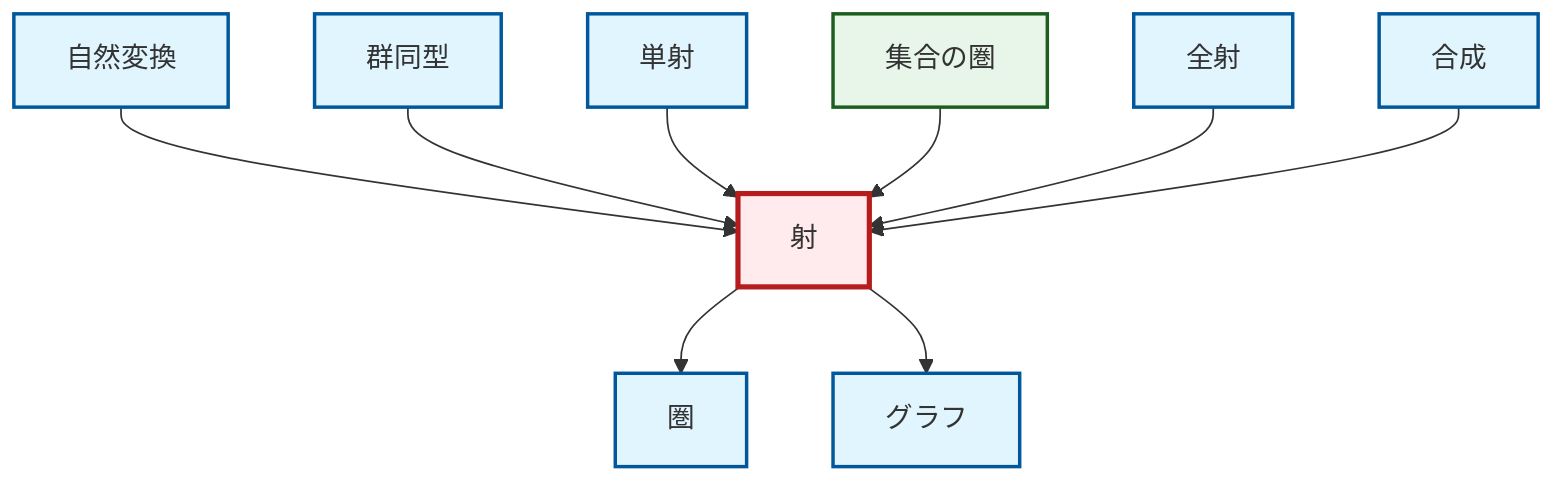 graph TD
    classDef definition fill:#e1f5fe,stroke:#01579b,stroke-width:2px
    classDef theorem fill:#f3e5f5,stroke:#4a148c,stroke-width:2px
    classDef axiom fill:#fff3e0,stroke:#e65100,stroke-width:2px
    classDef example fill:#e8f5e9,stroke:#1b5e20,stroke-width:2px
    classDef current fill:#ffebee,stroke:#b71c1c,stroke-width:3px
    def-isomorphism["群同型"]:::definition
    def-morphism["射"]:::definition
    def-epimorphism["全射"]:::definition
    ex-set-category["集合の圏"]:::example
    def-natural-transformation["自然変換"]:::definition
    def-graph["グラフ"]:::definition
    def-monomorphism["単射"]:::definition
    def-category["圏"]:::definition
    def-composition["合成"]:::definition
    def-natural-transformation --> def-morphism
    def-isomorphism --> def-morphism
    def-monomorphism --> def-morphism
    def-morphism --> def-category
    def-morphism --> def-graph
    ex-set-category --> def-morphism
    def-epimorphism --> def-morphism
    def-composition --> def-morphism
    class def-morphism current